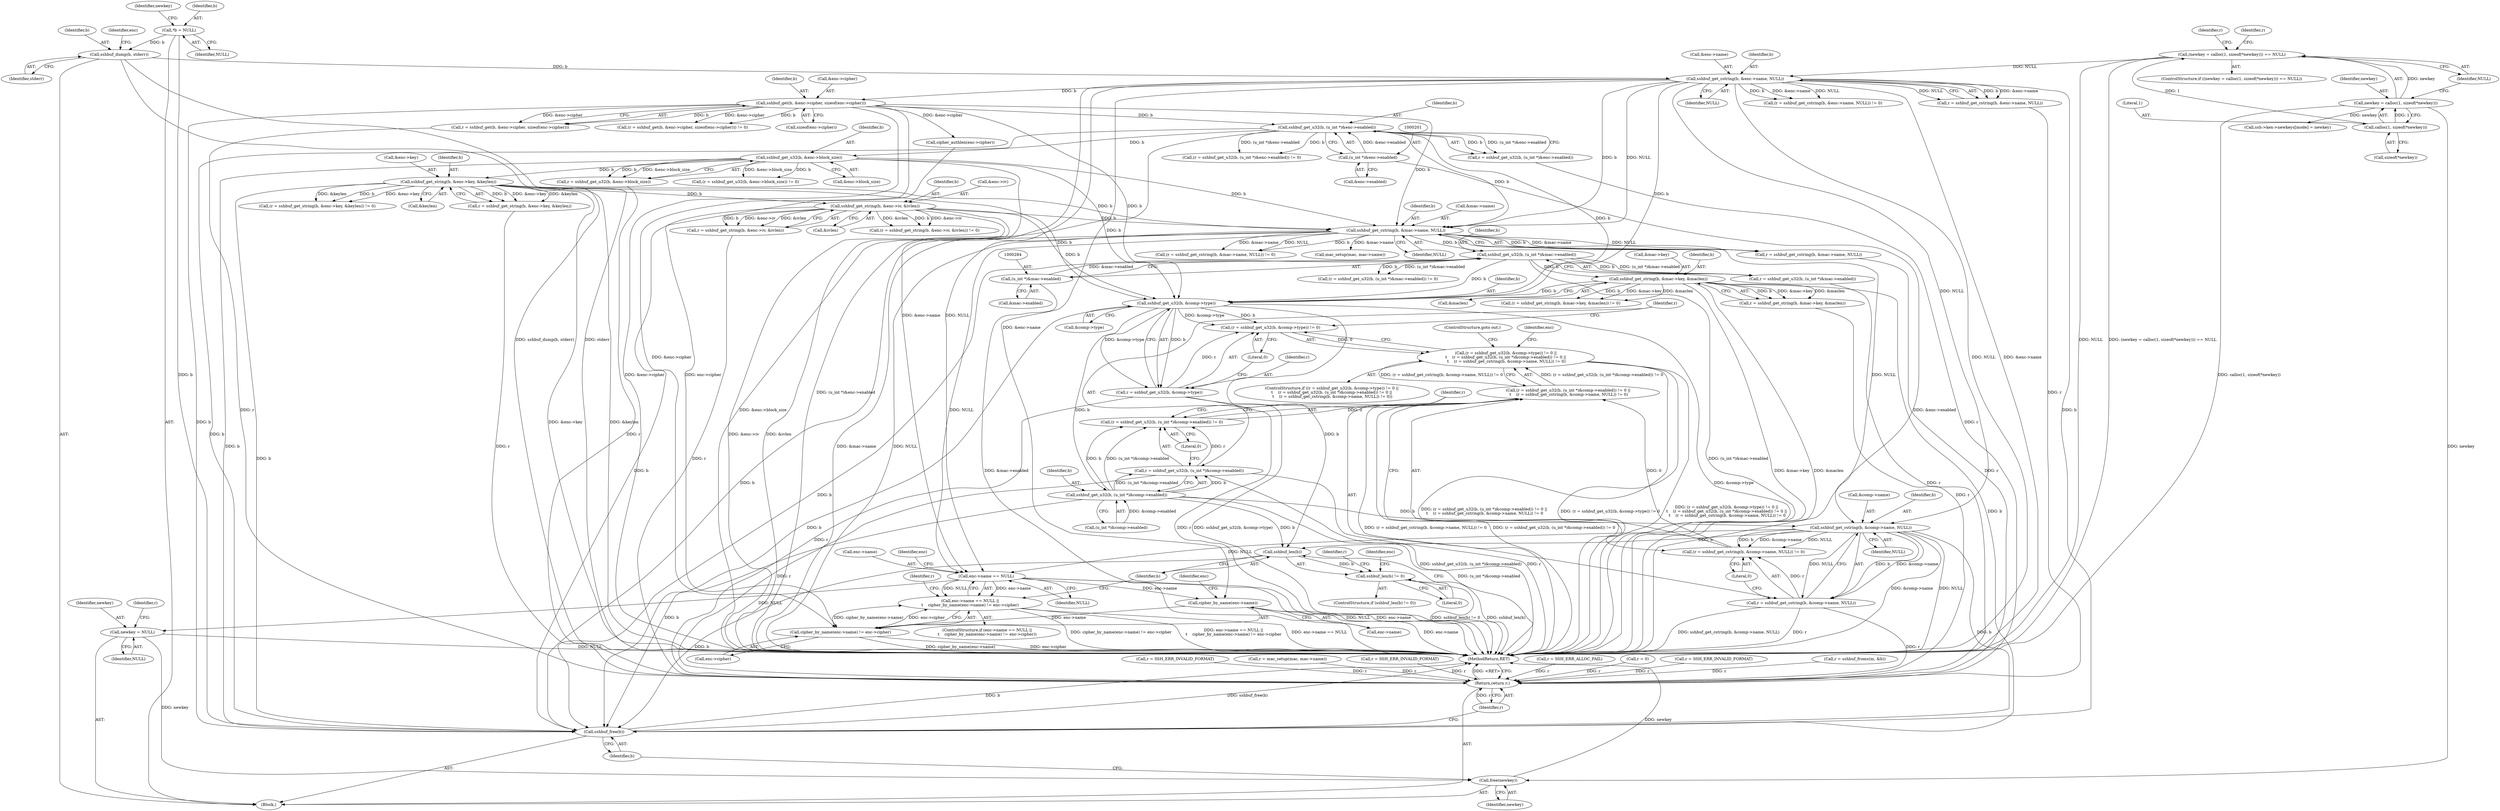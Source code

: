 digraph "1_src_3095060f479b86288e31c79ecbc5131a66bcd2f9_2@pointer" {
"1000324" [label="(Call,sshbuf_get_u32(b, &comp->type))"];
"1000171" [label="(Call,sshbuf_get_cstring(b, &enc->name, NULL))"];
"1000145" [label="(Call,sshbuf_dump(b, stderr))"];
"1000106" [label="(Call,*b = NULL)"];
"1000121" [label="(Call,(newkey = calloc(1, sizeof(*newkey))) == NULL)"];
"1000122" [label="(Call,newkey = calloc(1, sizeof(*newkey)))"];
"1000124" [label="(Call,calloc(1, sizeof(*newkey)))"];
"1000293" [label="(Call,sshbuf_get_string(b, &mac->key, &maclen))"];
"1000281" [label="(Call,sshbuf_get_u32(b, (u_int *)&mac->enabled))"];
"1000256" [label="(Call,sshbuf_get_cstring(b, &mac->name, NULL))"];
"1000222" [label="(Call,sshbuf_get_string(b, &enc->key, &keylen))"];
"1000211" [label="(Call,sshbuf_get_u32(b, &enc->block_size))"];
"1000198" [label="(Call,sshbuf_get_u32(b, (u_int *)&enc->enabled))"];
"1000183" [label="(Call,sshbuf_get(b, &enc->cipher, sizeof(enc->cipher)))"];
"1000200" [label="(Call,(u_int *)&enc->enabled)"];
"1000234" [label="(Call,sshbuf_get_string(b, &enc->iv, &ivlen))"];
"1000283" [label="(Call,(u_int *)&mac->enabled)"];
"1000321" [label="(Call,(r = sshbuf_get_u32(b, &comp->type)) != 0)"];
"1000320" [label="(Call,(r = sshbuf_get_u32(b, &comp->type)) != 0 ||\n\t    (r = sshbuf_get_u32(b, (u_int *)&comp->enabled)) != 0 ||\n \t    (r = sshbuf_get_cstring(b, &comp->name, NULL)) != 0)"];
"1000322" [label="(Call,r = sshbuf_get_u32(b, &comp->type))"];
"1000416" [label="(Return,return r;)"];
"1000335" [label="(Call,sshbuf_get_u32(b, (u_int *)&comp->enabled))"];
"1000332" [label="(Call,(r = sshbuf_get_u32(b, (u_int *)&comp->enabled)) != 0)"];
"1000331" [label="(Call,(r = sshbuf_get_u32(b, (u_int *)&comp->enabled)) != 0 ||\n \t    (r = sshbuf_get_cstring(b, &comp->name, NULL)) != 0)"];
"1000333" [label="(Call,r = sshbuf_get_u32(b, (u_int *)&comp->enabled))"];
"1000347" [label="(Call,sshbuf_get_cstring(b, &comp->name, NULL))"];
"1000344" [label="(Call,(r = sshbuf_get_cstring(b, &comp->name, NULL)) != 0)"];
"1000345" [label="(Call,r = sshbuf_get_cstring(b, &comp->name, NULL))"];
"1000358" [label="(Call,enc->name == NULL)"];
"1000357" [label="(Call,enc->name == NULL ||\n\t    cipher_by_name(enc->name) != enc->cipher)"];
"1000364" [label="(Call,cipher_by_name(enc->name))"];
"1000363" [label="(Call,cipher_by_name(enc->name) != enc->cipher)"];
"1000405" [label="(Call,newkey = NULL)"];
"1000412" [label="(Call,free(newkey))"];
"1000378" [label="(Call,sshbuf_len(b))"];
"1000377" [label="(Call,sshbuf_len(b) != 0)"];
"1000414" [label="(Call,sshbuf_free(b))"];
"1000177" [label="(Identifier,NULL)"];
"1000333" [label="(Call,r = sshbuf_get_u32(b, (u_int *)&comp->enabled))"];
"1000321" [label="(Call,(r = sshbuf_get_u32(b, &comp->type)) != 0)"];
"1000222" [label="(Call,sshbuf_get_string(b, &enc->key, &keylen))"];
"1000235" [label="(Identifier,b)"];
"1000358" [label="(Call,enc->name == NULL)"];
"1000114" [label="(Identifier,newkey)"];
"1000236" [label="(Call,&enc->iv)"];
"1000295" [label="(Call,&mac->key)"];
"1000372" [label="(Call,r = SSH_ERR_INVALID_FORMAT)"];
"1000108" [label="(Identifier,NULL)"];
"1000360" [label="(Identifier,enc)"];
"1000326" [label="(Call,&comp->type)"];
"1000171" [label="(Call,sshbuf_get_cstring(b, &enc->name, NULL))"];
"1000376" [label="(ControlStructure,if (sshbuf_len(b) != 0))"];
"1000234" [label="(Call,sshbuf_get_string(b, &enc->iv, &ivlen))"];
"1000354" [label="(Literal,0)"];
"1000131" [label="(Call,r = SSH_ERR_ALLOC_FAIL)"];
"1000415" [label="(Identifier,b)"];
"1000240" [label="(Call,&ivlen)"];
"1000172" [label="(Identifier,b)"];
"1000232" [label="(Call,r = sshbuf_get_string(b, &enc->iv, &ivlen))"];
"1000285" [label="(Call,&mac->enabled)"];
"1000293" [label="(Call,sshbuf_get_string(b, &mac->key, &maclen))"];
"1000281" [label="(Call,sshbuf_get_u32(b, (u_int *)&mac->enabled))"];
"1000145" [label="(Call,sshbuf_dump(b, stderr))"];
"1000219" [label="(Call,(r = sshbuf_get_string(b, &enc->key, &keylen)) != 0)"];
"1000180" [label="(Call,(r = sshbuf_get(b, &enc->cipher, sizeof(enc->cipher))) != 0)"];
"1000378" [label="(Call,sshbuf_len(b))"];
"1000258" [label="(Call,&mac->name)"];
"1000269" [label="(Call,mac_setup(mac, mac->name))"];
"1000228" [label="(Call,&keylen)"];
"1000359" [label="(Call,enc->name)"];
"1000413" [label="(Identifier,newkey)"];
"1000406" [label="(Identifier,newkey)"];
"1000147" [label="(Identifier,stderr)"];
"1000396" [label="(Call,ssh->kex->newkeys[mode] = newkey)"];
"1000184" [label="(Identifier,b)"];
"1000104" [label="(Block,)"];
"1000199" [label="(Identifier,b)"];
"1000345" [label="(Call,r = sshbuf_get_cstring(b, &comp->name, NULL))"];
"1000344" [label="(Call,(r = sshbuf_get_cstring(b, &comp->name, NULL)) != 0)"];
"1000320" [label="(Call,(r = sshbuf_get_u32(b, &comp->type)) != 0 ||\n\t    (r = sshbuf_get_u32(b, (u_int *)&comp->enabled)) != 0 ||\n \t    (r = sshbuf_get_cstring(b, &comp->name, NULL)) != 0)"];
"1000357" [label="(Call,enc->name == NULL ||\n\t    cipher_by_name(enc->name) != enc->cipher)"];
"1000383" [label="(Identifier,r)"];
"1000208" [label="(Call,(r = sshbuf_get_u32(b, &enc->block_size)) != 0)"];
"1000278" [label="(Call,(r = sshbuf_get_u32(b, (u_int *)&mac->enabled)) != 0)"];
"1000335" [label="(Call,sshbuf_get_u32(b, (u_int *)&comp->enabled))"];
"1000262" [label="(Identifier,NULL)"];
"1000183" [label="(Call,sshbuf_get(b, &enc->cipher, sizeof(enc->cipher)))"];
"1000348" [label="(Identifier,b)"];
"1000299" [label="(Call,&maclen)"];
"1000366" [label="(Identifier,enc)"];
"1000388" [label="(Identifier,enc)"];
"1000347" [label="(Call,sshbuf_get_cstring(b, &comp->name, NULL))"];
"1000322" [label="(Call,r = sshbuf_get_u32(b, &comp->type))"];
"1000310" [label="(Call,r = SSH_ERR_INVALID_FORMAT)"];
"1000173" [label="(Call,&enc->name)"];
"1000324" [label="(Call,sshbuf_get_u32(b, &comp->type))"];
"1000332" [label="(Call,(r = sshbuf_get_u32(b, (u_int *)&comp->enabled)) != 0)"];
"1000343" [label="(Literal,0)"];
"1000346" [label="(Identifier,r)"];
"1000231" [label="(Call,(r = sshbuf_get_string(b, &enc->iv, &ivlen)) != 0)"];
"1000405" [label="(Call,newkey = NULL)"];
"1000368" [label="(Call,enc->cipher)"];
"1000336" [label="(Identifier,b)"];
"1000323" [label="(Identifier,r)"];
"1000407" [label="(Identifier,NULL)"];
"1000129" [label="(Identifier,NULL)"];
"1000353" [label="(Identifier,NULL)"];
"1000416" [label="(Return,return r;)"];
"1000409" [label="(Identifier,r)"];
"1000211" [label="(Call,sshbuf_get_u32(b, &enc->block_size))"];
"1000196" [label="(Call,r = sshbuf_get_u32(b, (u_int *)&enc->enabled))"];
"1000202" [label="(Call,&enc->enabled)"];
"1000106" [label="(Call,*b = NULL)"];
"1000185" [label="(Call,&enc->cipher)"];
"1000168" [label="(Call,(r = sshbuf_get_cstring(b, &enc->name, NULL)) != 0)"];
"1000220" [label="(Call,r = sshbuf_get_string(b, &enc->key, &keylen))"];
"1000189" [label="(Call,sizeof(enc->cipher))"];
"1000283" [label="(Call,(u_int *)&mac->enabled)"];
"1000294" [label="(Identifier,b)"];
"1000267" [label="(Call,r = mac_setup(mac, mac->name))"];
"1000254" [label="(Call,r = sshbuf_get_cstring(b, &mac->name, NULL))"];
"1000291" [label="(Call,r = sshbuf_get_string(b, &mac->key, &maclen))"];
"1000146" [label="(Identifier,b)"];
"1000279" [label="(Call,r = sshbuf_get_u32(b, (u_int *)&mac->enabled))"];
"1000408" [label="(Call,r = 0)"];
"1000169" [label="(Call,r = sshbuf_get_cstring(b, &enc->name, NULL))"];
"1000121" [label="(Call,(newkey = calloc(1, sizeof(*newkey))) == NULL)"];
"1000149" [label="(Identifier,enc)"];
"1000120" [label="(ControlStructure,if ((newkey = calloc(1, sizeof(*newkey))) == NULL))"];
"1000256" [label="(Call,sshbuf_get_cstring(b, &mac->name, NULL))"];
"1000337" [label="(Call,(u_int *)&comp->enabled)"];
"1000377" [label="(Call,sshbuf_len(b) != 0)"];
"1000325" [label="(Identifier,b)"];
"1000224" [label="(Call,&enc->key)"];
"1000246" [label="(Call,cipher_authlen(enc->cipher))"];
"1000382" [label="(Call,r = SSH_ERR_INVALID_FORMAT)"];
"1000195" [label="(Call,(r = sshbuf_get_u32(b, (u_int *)&enc->enabled)) != 0)"];
"1000107" [label="(Identifier,b)"];
"1000356" [label="(ControlStructure,if (enc->name == NULL ||\n\t    cipher_by_name(enc->name) != enc->cipher))"];
"1000282" [label="(Identifier,b)"];
"1000362" [label="(Identifier,NULL)"];
"1000181" [label="(Call,r = sshbuf_get(b, &enc->cipher, sizeof(enc->cipher)))"];
"1000138" [label="(Identifier,r)"];
"1000253" [label="(Call,(r = sshbuf_get_cstring(b, &mac->name, NULL)) != 0)"];
"1000209" [label="(Call,r = sshbuf_get_u32(b, &enc->block_size))"];
"1000290" [label="(Call,(r = sshbuf_get_string(b, &mac->key, &maclen)) != 0)"];
"1000373" [label="(Identifier,r)"];
"1000132" [label="(Identifier,r)"];
"1000349" [label="(Call,&comp->name)"];
"1000334" [label="(Identifier,r)"];
"1000380" [label="(Literal,0)"];
"1000257" [label="(Identifier,b)"];
"1000330" [label="(Literal,0)"];
"1000365" [label="(Call,enc->name)"];
"1000414" [label="(Call,sshbuf_free(b))"];
"1000369" [label="(Identifier,enc)"];
"1000213" [label="(Call,&enc->block_size)"];
"1000137" [label="(Call,r = sshbuf_froms(m, &b))"];
"1000212" [label="(Identifier,b)"];
"1000379" [label="(Identifier,b)"];
"1000126" [label="(Call,sizeof(*newkey))"];
"1000319" [label="(ControlStructure,if ((r = sshbuf_get_u32(b, &comp->type)) != 0 ||\n\t    (r = sshbuf_get_u32(b, (u_int *)&comp->enabled)) != 0 ||\n \t    (r = sshbuf_get_cstring(b, &comp->name, NULL)) != 0))"];
"1000363" [label="(Call,cipher_by_name(enc->name) != enc->cipher)"];
"1000223" [label="(Identifier,b)"];
"1000125" [label="(Literal,1)"];
"1000331" [label="(Call,(r = sshbuf_get_u32(b, (u_int *)&comp->enabled)) != 0 ||\n \t    (r = sshbuf_get_cstring(b, &comp->name, NULL)) != 0)"];
"1000123" [label="(Identifier,newkey)"];
"1000355" [label="(ControlStructure,goto out;)"];
"1000364" [label="(Call,cipher_by_name(enc->name))"];
"1000200" [label="(Call,(u_int *)&enc->enabled)"];
"1000124" [label="(Call,calloc(1, sizeof(*newkey)))"];
"1000198" [label="(Call,sshbuf_get_u32(b, (u_int *)&enc->enabled))"];
"1000417" [label="(Identifier,r)"];
"1000418" [label="(MethodReturn,RET)"];
"1000412" [label="(Call,free(newkey))"];
"1000122" [label="(Call,newkey = calloc(1, sizeof(*newkey)))"];
"1000324" -> "1000322"  [label="AST: "];
"1000324" -> "1000326"  [label="CFG: "];
"1000325" -> "1000324"  [label="AST: "];
"1000326" -> "1000324"  [label="AST: "];
"1000322" -> "1000324"  [label="CFG: "];
"1000324" -> "1000418"  [label="DDG: &comp->type"];
"1000324" -> "1000321"  [label="DDG: b"];
"1000324" -> "1000321"  [label="DDG: &comp->type"];
"1000324" -> "1000322"  [label="DDG: b"];
"1000324" -> "1000322"  [label="DDG: &comp->type"];
"1000171" -> "1000324"  [label="DDG: b"];
"1000293" -> "1000324"  [label="DDG: b"];
"1000234" -> "1000324"  [label="DDG: b"];
"1000183" -> "1000324"  [label="DDG: b"];
"1000211" -> "1000324"  [label="DDG: b"];
"1000198" -> "1000324"  [label="DDG: b"];
"1000222" -> "1000324"  [label="DDG: b"];
"1000281" -> "1000324"  [label="DDG: b"];
"1000324" -> "1000335"  [label="DDG: b"];
"1000324" -> "1000378"  [label="DDG: b"];
"1000324" -> "1000414"  [label="DDG: b"];
"1000171" -> "1000169"  [label="AST: "];
"1000171" -> "1000177"  [label="CFG: "];
"1000172" -> "1000171"  [label="AST: "];
"1000173" -> "1000171"  [label="AST: "];
"1000177" -> "1000171"  [label="AST: "];
"1000169" -> "1000171"  [label="CFG: "];
"1000171" -> "1000418"  [label="DDG: &enc->name"];
"1000171" -> "1000418"  [label="DDG: NULL"];
"1000171" -> "1000168"  [label="DDG: b"];
"1000171" -> "1000168"  [label="DDG: &enc->name"];
"1000171" -> "1000168"  [label="DDG: NULL"];
"1000171" -> "1000169"  [label="DDG: b"];
"1000171" -> "1000169"  [label="DDG: &enc->name"];
"1000171" -> "1000169"  [label="DDG: NULL"];
"1000145" -> "1000171"  [label="DDG: b"];
"1000121" -> "1000171"  [label="DDG: NULL"];
"1000171" -> "1000183"  [label="DDG: b"];
"1000171" -> "1000256"  [label="DDG: b"];
"1000171" -> "1000256"  [label="DDG: NULL"];
"1000171" -> "1000347"  [label="DDG: NULL"];
"1000171" -> "1000358"  [label="DDG: &enc->name"];
"1000171" -> "1000358"  [label="DDG: NULL"];
"1000171" -> "1000364"  [label="DDG: &enc->name"];
"1000171" -> "1000414"  [label="DDG: b"];
"1000145" -> "1000104"  [label="AST: "];
"1000145" -> "1000147"  [label="CFG: "];
"1000146" -> "1000145"  [label="AST: "];
"1000147" -> "1000145"  [label="AST: "];
"1000149" -> "1000145"  [label="CFG: "];
"1000145" -> "1000418"  [label="DDG: sshbuf_dump(b, stderr)"];
"1000145" -> "1000418"  [label="DDG: stderr"];
"1000106" -> "1000145"  [label="DDG: b"];
"1000106" -> "1000104"  [label="AST: "];
"1000106" -> "1000108"  [label="CFG: "];
"1000107" -> "1000106"  [label="AST: "];
"1000108" -> "1000106"  [label="AST: "];
"1000114" -> "1000106"  [label="CFG: "];
"1000106" -> "1000414"  [label="DDG: b"];
"1000121" -> "1000120"  [label="AST: "];
"1000121" -> "1000129"  [label="CFG: "];
"1000122" -> "1000121"  [label="AST: "];
"1000129" -> "1000121"  [label="AST: "];
"1000132" -> "1000121"  [label="CFG: "];
"1000138" -> "1000121"  [label="CFG: "];
"1000121" -> "1000418"  [label="DDG: NULL"];
"1000121" -> "1000418"  [label="DDG: (newkey = calloc(1, sizeof(*newkey))) == NULL"];
"1000122" -> "1000121"  [label="DDG: newkey"];
"1000124" -> "1000121"  [label="DDG: 1"];
"1000122" -> "1000124"  [label="CFG: "];
"1000123" -> "1000122"  [label="AST: "];
"1000124" -> "1000122"  [label="AST: "];
"1000129" -> "1000122"  [label="CFG: "];
"1000122" -> "1000418"  [label="DDG: calloc(1, sizeof(*newkey))"];
"1000124" -> "1000122"  [label="DDG: 1"];
"1000122" -> "1000396"  [label="DDG: newkey"];
"1000122" -> "1000412"  [label="DDG: newkey"];
"1000124" -> "1000126"  [label="CFG: "];
"1000125" -> "1000124"  [label="AST: "];
"1000126" -> "1000124"  [label="AST: "];
"1000293" -> "1000291"  [label="AST: "];
"1000293" -> "1000299"  [label="CFG: "];
"1000294" -> "1000293"  [label="AST: "];
"1000295" -> "1000293"  [label="AST: "];
"1000299" -> "1000293"  [label="AST: "];
"1000291" -> "1000293"  [label="CFG: "];
"1000293" -> "1000418"  [label="DDG: &maclen"];
"1000293" -> "1000418"  [label="DDG: &mac->key"];
"1000293" -> "1000290"  [label="DDG: b"];
"1000293" -> "1000290"  [label="DDG: &mac->key"];
"1000293" -> "1000290"  [label="DDG: &maclen"];
"1000293" -> "1000291"  [label="DDG: b"];
"1000293" -> "1000291"  [label="DDG: &mac->key"];
"1000293" -> "1000291"  [label="DDG: &maclen"];
"1000281" -> "1000293"  [label="DDG: b"];
"1000293" -> "1000414"  [label="DDG: b"];
"1000281" -> "1000279"  [label="AST: "];
"1000281" -> "1000283"  [label="CFG: "];
"1000282" -> "1000281"  [label="AST: "];
"1000283" -> "1000281"  [label="AST: "];
"1000279" -> "1000281"  [label="CFG: "];
"1000281" -> "1000418"  [label="DDG: (u_int *)&mac->enabled"];
"1000281" -> "1000278"  [label="DDG: b"];
"1000281" -> "1000278"  [label="DDG: (u_int *)&mac->enabled"];
"1000281" -> "1000279"  [label="DDG: b"];
"1000281" -> "1000279"  [label="DDG: (u_int *)&mac->enabled"];
"1000256" -> "1000281"  [label="DDG: b"];
"1000283" -> "1000281"  [label="DDG: &mac->enabled"];
"1000281" -> "1000414"  [label="DDG: b"];
"1000256" -> "1000254"  [label="AST: "];
"1000256" -> "1000262"  [label="CFG: "];
"1000257" -> "1000256"  [label="AST: "];
"1000258" -> "1000256"  [label="AST: "];
"1000262" -> "1000256"  [label="AST: "];
"1000254" -> "1000256"  [label="CFG: "];
"1000256" -> "1000418"  [label="DDG: &mac->name"];
"1000256" -> "1000418"  [label="DDG: NULL"];
"1000256" -> "1000253"  [label="DDG: b"];
"1000256" -> "1000253"  [label="DDG: &mac->name"];
"1000256" -> "1000253"  [label="DDG: NULL"];
"1000256" -> "1000254"  [label="DDG: b"];
"1000256" -> "1000254"  [label="DDG: &mac->name"];
"1000256" -> "1000254"  [label="DDG: NULL"];
"1000222" -> "1000256"  [label="DDG: b"];
"1000234" -> "1000256"  [label="DDG: b"];
"1000183" -> "1000256"  [label="DDG: b"];
"1000211" -> "1000256"  [label="DDG: b"];
"1000198" -> "1000256"  [label="DDG: b"];
"1000256" -> "1000269"  [label="DDG: &mac->name"];
"1000256" -> "1000347"  [label="DDG: NULL"];
"1000256" -> "1000358"  [label="DDG: NULL"];
"1000256" -> "1000414"  [label="DDG: b"];
"1000222" -> "1000220"  [label="AST: "];
"1000222" -> "1000228"  [label="CFG: "];
"1000223" -> "1000222"  [label="AST: "];
"1000224" -> "1000222"  [label="AST: "];
"1000228" -> "1000222"  [label="AST: "];
"1000220" -> "1000222"  [label="CFG: "];
"1000222" -> "1000418"  [label="DDG: &keylen"];
"1000222" -> "1000418"  [label="DDG: &enc->key"];
"1000222" -> "1000219"  [label="DDG: b"];
"1000222" -> "1000219"  [label="DDG: &enc->key"];
"1000222" -> "1000219"  [label="DDG: &keylen"];
"1000222" -> "1000220"  [label="DDG: b"];
"1000222" -> "1000220"  [label="DDG: &enc->key"];
"1000222" -> "1000220"  [label="DDG: &keylen"];
"1000211" -> "1000222"  [label="DDG: b"];
"1000222" -> "1000234"  [label="DDG: b"];
"1000222" -> "1000414"  [label="DDG: b"];
"1000211" -> "1000209"  [label="AST: "];
"1000211" -> "1000213"  [label="CFG: "];
"1000212" -> "1000211"  [label="AST: "];
"1000213" -> "1000211"  [label="AST: "];
"1000209" -> "1000211"  [label="CFG: "];
"1000211" -> "1000418"  [label="DDG: &enc->block_size"];
"1000211" -> "1000208"  [label="DDG: b"];
"1000211" -> "1000208"  [label="DDG: &enc->block_size"];
"1000211" -> "1000209"  [label="DDG: b"];
"1000211" -> "1000209"  [label="DDG: &enc->block_size"];
"1000198" -> "1000211"  [label="DDG: b"];
"1000211" -> "1000414"  [label="DDG: b"];
"1000198" -> "1000196"  [label="AST: "];
"1000198" -> "1000200"  [label="CFG: "];
"1000199" -> "1000198"  [label="AST: "];
"1000200" -> "1000198"  [label="AST: "];
"1000196" -> "1000198"  [label="CFG: "];
"1000198" -> "1000418"  [label="DDG: (u_int *)&enc->enabled"];
"1000198" -> "1000195"  [label="DDG: b"];
"1000198" -> "1000195"  [label="DDG: (u_int *)&enc->enabled"];
"1000198" -> "1000196"  [label="DDG: b"];
"1000198" -> "1000196"  [label="DDG: (u_int *)&enc->enabled"];
"1000183" -> "1000198"  [label="DDG: b"];
"1000200" -> "1000198"  [label="DDG: &enc->enabled"];
"1000198" -> "1000414"  [label="DDG: b"];
"1000183" -> "1000181"  [label="AST: "];
"1000183" -> "1000189"  [label="CFG: "];
"1000184" -> "1000183"  [label="AST: "];
"1000185" -> "1000183"  [label="AST: "];
"1000189" -> "1000183"  [label="AST: "];
"1000181" -> "1000183"  [label="CFG: "];
"1000183" -> "1000418"  [label="DDG: &enc->cipher"];
"1000183" -> "1000180"  [label="DDG: b"];
"1000183" -> "1000180"  [label="DDG: &enc->cipher"];
"1000183" -> "1000181"  [label="DDG: b"];
"1000183" -> "1000181"  [label="DDG: &enc->cipher"];
"1000183" -> "1000246"  [label="DDG: &enc->cipher"];
"1000183" -> "1000363"  [label="DDG: &enc->cipher"];
"1000183" -> "1000414"  [label="DDG: b"];
"1000200" -> "1000202"  [label="CFG: "];
"1000201" -> "1000200"  [label="AST: "];
"1000202" -> "1000200"  [label="AST: "];
"1000200" -> "1000418"  [label="DDG: &enc->enabled"];
"1000234" -> "1000232"  [label="AST: "];
"1000234" -> "1000240"  [label="CFG: "];
"1000235" -> "1000234"  [label="AST: "];
"1000236" -> "1000234"  [label="AST: "];
"1000240" -> "1000234"  [label="AST: "];
"1000232" -> "1000234"  [label="CFG: "];
"1000234" -> "1000418"  [label="DDG: &enc->iv"];
"1000234" -> "1000418"  [label="DDG: &ivlen"];
"1000234" -> "1000231"  [label="DDG: b"];
"1000234" -> "1000231"  [label="DDG: &enc->iv"];
"1000234" -> "1000231"  [label="DDG: &ivlen"];
"1000234" -> "1000232"  [label="DDG: b"];
"1000234" -> "1000232"  [label="DDG: &enc->iv"];
"1000234" -> "1000232"  [label="DDG: &ivlen"];
"1000234" -> "1000414"  [label="DDG: b"];
"1000283" -> "1000285"  [label="CFG: "];
"1000284" -> "1000283"  [label="AST: "];
"1000285" -> "1000283"  [label="AST: "];
"1000283" -> "1000418"  [label="DDG: &mac->enabled"];
"1000321" -> "1000320"  [label="AST: "];
"1000321" -> "1000330"  [label="CFG: "];
"1000322" -> "1000321"  [label="AST: "];
"1000330" -> "1000321"  [label="AST: "];
"1000334" -> "1000321"  [label="CFG: "];
"1000320" -> "1000321"  [label="CFG: "];
"1000321" -> "1000320"  [label="DDG: 0"];
"1000322" -> "1000321"  [label="DDG: r"];
"1000320" -> "1000319"  [label="AST: "];
"1000320" -> "1000331"  [label="CFG: "];
"1000331" -> "1000320"  [label="AST: "];
"1000355" -> "1000320"  [label="CFG: "];
"1000360" -> "1000320"  [label="CFG: "];
"1000320" -> "1000418"  [label="DDG: (r = sshbuf_get_u32(b, (u_int *)&comp->enabled)) != 0 ||\n \t    (r = sshbuf_get_cstring(b, &comp->name, NULL)) != 0"];
"1000320" -> "1000418"  [label="DDG: (r = sshbuf_get_u32(b, &comp->type)) != 0"];
"1000320" -> "1000418"  [label="DDG: (r = sshbuf_get_u32(b, &comp->type)) != 0 ||\n\t    (r = sshbuf_get_u32(b, (u_int *)&comp->enabled)) != 0 ||\n \t    (r = sshbuf_get_cstring(b, &comp->name, NULL)) != 0"];
"1000331" -> "1000320"  [label="DDG: (r = sshbuf_get_u32(b, (u_int *)&comp->enabled)) != 0"];
"1000331" -> "1000320"  [label="DDG: (r = sshbuf_get_cstring(b, &comp->name, NULL)) != 0"];
"1000323" -> "1000322"  [label="AST: "];
"1000330" -> "1000322"  [label="CFG: "];
"1000322" -> "1000418"  [label="DDG: sshbuf_get_u32(b, &comp->type)"];
"1000322" -> "1000418"  [label="DDG: r"];
"1000322" -> "1000416"  [label="DDG: r"];
"1000416" -> "1000104"  [label="AST: "];
"1000416" -> "1000417"  [label="CFG: "];
"1000417" -> "1000416"  [label="AST: "];
"1000418" -> "1000416"  [label="CFG: "];
"1000416" -> "1000418"  [label="DDG: <RET>"];
"1000417" -> "1000416"  [label="DDG: r"];
"1000181" -> "1000416"  [label="DDG: r"];
"1000333" -> "1000416"  [label="DDG: r"];
"1000220" -> "1000416"  [label="DDG: r"];
"1000279" -> "1000416"  [label="DDG: r"];
"1000408" -> "1000416"  [label="DDG: r"];
"1000254" -> "1000416"  [label="DDG: r"];
"1000310" -> "1000416"  [label="DDG: r"];
"1000131" -> "1000416"  [label="DDG: r"];
"1000267" -> "1000416"  [label="DDG: r"];
"1000372" -> "1000416"  [label="DDG: r"];
"1000196" -> "1000416"  [label="DDG: r"];
"1000291" -> "1000416"  [label="DDG: r"];
"1000382" -> "1000416"  [label="DDG: r"];
"1000209" -> "1000416"  [label="DDG: r"];
"1000232" -> "1000416"  [label="DDG: r"];
"1000169" -> "1000416"  [label="DDG: r"];
"1000345" -> "1000416"  [label="DDG: r"];
"1000137" -> "1000416"  [label="DDG: r"];
"1000335" -> "1000333"  [label="AST: "];
"1000335" -> "1000337"  [label="CFG: "];
"1000336" -> "1000335"  [label="AST: "];
"1000337" -> "1000335"  [label="AST: "];
"1000333" -> "1000335"  [label="CFG: "];
"1000335" -> "1000418"  [label="DDG: (u_int *)&comp->enabled"];
"1000335" -> "1000332"  [label="DDG: b"];
"1000335" -> "1000332"  [label="DDG: (u_int *)&comp->enabled"];
"1000335" -> "1000333"  [label="DDG: b"];
"1000335" -> "1000333"  [label="DDG: (u_int *)&comp->enabled"];
"1000337" -> "1000335"  [label="DDG: &comp->enabled"];
"1000335" -> "1000347"  [label="DDG: b"];
"1000335" -> "1000378"  [label="DDG: b"];
"1000335" -> "1000414"  [label="DDG: b"];
"1000332" -> "1000331"  [label="AST: "];
"1000332" -> "1000343"  [label="CFG: "];
"1000333" -> "1000332"  [label="AST: "];
"1000343" -> "1000332"  [label="AST: "];
"1000346" -> "1000332"  [label="CFG: "];
"1000331" -> "1000332"  [label="CFG: "];
"1000332" -> "1000331"  [label="DDG: 0"];
"1000333" -> "1000332"  [label="DDG: r"];
"1000331" -> "1000344"  [label="CFG: "];
"1000344" -> "1000331"  [label="AST: "];
"1000331" -> "1000418"  [label="DDG: (r = sshbuf_get_cstring(b, &comp->name, NULL)) != 0"];
"1000331" -> "1000418"  [label="DDG: (r = sshbuf_get_u32(b, (u_int *)&comp->enabled)) != 0"];
"1000344" -> "1000331"  [label="DDG: 0"];
"1000334" -> "1000333"  [label="AST: "];
"1000343" -> "1000333"  [label="CFG: "];
"1000333" -> "1000418"  [label="DDG: r"];
"1000333" -> "1000418"  [label="DDG: sshbuf_get_u32(b, (u_int *)&comp->enabled)"];
"1000347" -> "1000345"  [label="AST: "];
"1000347" -> "1000353"  [label="CFG: "];
"1000348" -> "1000347"  [label="AST: "];
"1000349" -> "1000347"  [label="AST: "];
"1000353" -> "1000347"  [label="AST: "];
"1000345" -> "1000347"  [label="CFG: "];
"1000347" -> "1000418"  [label="DDG: &comp->name"];
"1000347" -> "1000418"  [label="DDG: NULL"];
"1000347" -> "1000344"  [label="DDG: b"];
"1000347" -> "1000344"  [label="DDG: &comp->name"];
"1000347" -> "1000344"  [label="DDG: NULL"];
"1000347" -> "1000345"  [label="DDG: b"];
"1000347" -> "1000345"  [label="DDG: &comp->name"];
"1000347" -> "1000345"  [label="DDG: NULL"];
"1000347" -> "1000358"  [label="DDG: NULL"];
"1000347" -> "1000378"  [label="DDG: b"];
"1000347" -> "1000414"  [label="DDG: b"];
"1000344" -> "1000354"  [label="CFG: "];
"1000345" -> "1000344"  [label="AST: "];
"1000354" -> "1000344"  [label="AST: "];
"1000345" -> "1000344"  [label="DDG: r"];
"1000346" -> "1000345"  [label="AST: "];
"1000354" -> "1000345"  [label="CFG: "];
"1000345" -> "1000418"  [label="DDG: sshbuf_get_cstring(b, &comp->name, NULL)"];
"1000345" -> "1000418"  [label="DDG: r"];
"1000358" -> "1000357"  [label="AST: "];
"1000358" -> "1000362"  [label="CFG: "];
"1000359" -> "1000358"  [label="AST: "];
"1000362" -> "1000358"  [label="AST: "];
"1000366" -> "1000358"  [label="CFG: "];
"1000357" -> "1000358"  [label="CFG: "];
"1000358" -> "1000418"  [label="DDG: NULL"];
"1000358" -> "1000418"  [label="DDG: enc->name"];
"1000358" -> "1000357"  [label="DDG: enc->name"];
"1000358" -> "1000357"  [label="DDG: NULL"];
"1000358" -> "1000364"  [label="DDG: enc->name"];
"1000358" -> "1000405"  [label="DDG: NULL"];
"1000357" -> "1000356"  [label="AST: "];
"1000357" -> "1000363"  [label="CFG: "];
"1000363" -> "1000357"  [label="AST: "];
"1000373" -> "1000357"  [label="CFG: "];
"1000379" -> "1000357"  [label="CFG: "];
"1000357" -> "1000418"  [label="DDG: enc->name == NULL ||\n\t    cipher_by_name(enc->name) != enc->cipher"];
"1000357" -> "1000418"  [label="DDG: enc->name == NULL"];
"1000357" -> "1000418"  [label="DDG: cipher_by_name(enc->name) != enc->cipher"];
"1000363" -> "1000357"  [label="DDG: cipher_by_name(enc->name)"];
"1000363" -> "1000357"  [label="DDG: enc->cipher"];
"1000364" -> "1000363"  [label="AST: "];
"1000364" -> "1000365"  [label="CFG: "];
"1000365" -> "1000364"  [label="AST: "];
"1000369" -> "1000364"  [label="CFG: "];
"1000364" -> "1000418"  [label="DDG: enc->name"];
"1000364" -> "1000363"  [label="DDG: enc->name"];
"1000363" -> "1000368"  [label="CFG: "];
"1000368" -> "1000363"  [label="AST: "];
"1000363" -> "1000418"  [label="DDG: cipher_by_name(enc->name)"];
"1000363" -> "1000418"  [label="DDG: enc->cipher"];
"1000246" -> "1000363"  [label="DDG: enc->cipher"];
"1000405" -> "1000104"  [label="AST: "];
"1000405" -> "1000407"  [label="CFG: "];
"1000406" -> "1000405"  [label="AST: "];
"1000407" -> "1000405"  [label="AST: "];
"1000409" -> "1000405"  [label="CFG: "];
"1000405" -> "1000418"  [label="DDG: NULL"];
"1000405" -> "1000412"  [label="DDG: newkey"];
"1000412" -> "1000104"  [label="AST: "];
"1000412" -> "1000413"  [label="CFG: "];
"1000413" -> "1000412"  [label="AST: "];
"1000415" -> "1000412"  [label="CFG: "];
"1000412" -> "1000418"  [label="DDG: newkey"];
"1000378" -> "1000377"  [label="AST: "];
"1000378" -> "1000379"  [label="CFG: "];
"1000379" -> "1000378"  [label="AST: "];
"1000380" -> "1000378"  [label="CFG: "];
"1000378" -> "1000377"  [label="DDG: b"];
"1000378" -> "1000414"  [label="DDG: b"];
"1000377" -> "1000376"  [label="AST: "];
"1000377" -> "1000380"  [label="CFG: "];
"1000380" -> "1000377"  [label="AST: "];
"1000383" -> "1000377"  [label="CFG: "];
"1000388" -> "1000377"  [label="CFG: "];
"1000377" -> "1000418"  [label="DDG: sshbuf_len(b) != 0"];
"1000377" -> "1000418"  [label="DDG: sshbuf_len(b)"];
"1000414" -> "1000104"  [label="AST: "];
"1000414" -> "1000415"  [label="CFG: "];
"1000415" -> "1000414"  [label="AST: "];
"1000417" -> "1000414"  [label="CFG: "];
"1000414" -> "1000418"  [label="DDG: sshbuf_free(b)"];
"1000414" -> "1000418"  [label="DDG: b"];
}
